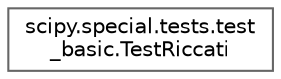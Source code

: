 digraph "Graphical Class Hierarchy"
{
 // LATEX_PDF_SIZE
  bgcolor="transparent";
  edge [fontname=Helvetica,fontsize=10,labelfontname=Helvetica,labelfontsize=10];
  node [fontname=Helvetica,fontsize=10,shape=box,height=0.2,width=0.4];
  rankdir="LR";
  Node0 [id="Node000000",label="scipy.special.tests.test\l_basic.TestRiccati",height=0.2,width=0.4,color="grey40", fillcolor="white", style="filled",URL="$da/d07/classscipy_1_1special_1_1tests_1_1test__basic_1_1TestRiccati.html",tooltip=" "];
}
